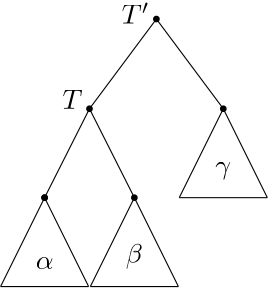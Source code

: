 <?xml version="1.0"?>
<!DOCTYPE ipe SYSTEM "ipe.dtd">
<ipe version="70005" creator="Ipe 7.1.1">
<info created="D:20140206094037" modified="D:20140206095602"/>
<ipestyle name="ipe6">
<symbol name="mark/circle(sx)" transformations="translations">
<path fill="sym-stroke">
0.6 0 0 0.6 0 0 e
0.4 0 0 0.4 0 0 e
</path>
</symbol>
<symbol name="mark/disk(sx)" transformations="translations">
<path fill="sym-stroke">
0.6 0 0 0.6 0 0 e
</path>
</symbol>
<symbol name="mark/fdisk(sfx)" transformations="translations">
<group>
<path fill="sym-fill">
0.5 0 0 0.5 0 0 e
</path>
<path fill="sym-stroke" fillrule="eofill">
0.6 0 0 0.6 0 0 e
0.4 0 0 0.4 0 0 e
</path>
</group>
</symbol>
<symbol name="mark/box(sx)" transformations="translations">
<path fill="sym-stroke" fillrule="eofill">
-0.6 -0.6 m
0.6 -0.6 l
0.6 0.6 l
-0.6 0.6 l
h
-0.4 -0.4 m
0.4 -0.4 l
0.4 0.4 l
-0.4 0.4 l
h
</path>
</symbol>
<symbol name="mark/square(sx)" transformations="translations">
<path fill="sym-stroke">
-0.6 -0.6 m
0.6 -0.6 l
0.6 0.6 l
-0.6 0.6 l
h
</path>
</symbol>
<symbol name="mark/fsquare(sfx)" transformations="translations">
<group>
<path fill="sym-fill">
-0.5 -0.5 m
0.5 -0.5 l
0.5 0.5 l
-0.5 0.5 l
h
</path>
<path fill="sym-stroke" fillrule="eofill">
-0.6 -0.6 m
0.6 -0.6 l
0.6 0.6 l
-0.6 0.6 l
0 -0.4 m
0.4 -0.4 l
0.4 0.4 l
-0.4 0.4 l
h
</path>
</group>
</symbol>
<symbol name="mark/cross(sx)" transformations="translations">
<group>
<path fill="sym-stroke">
-0.43 -0.57 m
0.57 0.43 l
0.43 0.57 l
-0.57 -0.43 l
h
</path>
<path fill="sym-stroke">
-0.43 0.57 m
0.57 -0.43 l
0.43 -0.57 l
-0.57 0.43 l
h
</path>
</group>
</symbol>
<pen name="heavier" value="0.8"/>
<pen name="fat" value="1.2"/>
<pen name="ultrafat" value="2"/>
<symbolsize name="large" value="5"/>
<symbolsize name="small" value="2"/>
<symbolsize name="tiny" value="1.1"/>
<arrowsize name="large" value="10"/>
<arrowsize name="small" value="5"/>
<arrowsize name="tiny" value="3"/>
<color name="red" value="1 0 0"/>
<color name="green" value="0 1 0"/>
<color name="blue" value="0 0 1"/>
<color name="yellow" value="1 1 0"/>
<color name="gray1" value="0.125"/>
<color name="gray2" value="0.25"/>
<color name="gray3" value="0.375"/>
<color name="gray4" value="0.5"/>
<color name="gray5" value="0.625"/>
<color name="gray6" value="0.75"/>
<color name="gray7" value="0.875"/>
<dashstyle name="dashed" value="[4] 0"/>
<dashstyle name="dotted" value="[1 3] 0"/>
<dashstyle name="dash dotted" value="[4 2 1 2] 0"/>
<dashstyle name="dash dot dotted" value="[4 2 1 2 1 2] 0"/>
<textsize name="large" value="\large"/>
<textsize name="small" value="\small"/>
<textsize name="tiny" value="\tiny"/>
<textsize name="Large" value="\Large"/>
<textsize name="LARGE" value="\LARGE"/>
<textsize name="huge" value="\huge"/>
<textsize name="Huge" value="\Huge"/>
<textsize name="footnote" value="\footnotesize"/>
<textstyle name="center" begin="\begin{center}" end="\end{center}"/>
<textstyle name="itemize" begin="\begin{itemize}" end="\end{itemize}"/>
<textstyle name="item" begin="\begin{itemize}\item{}" end="\end{itemize}"/>
</ipestyle>
<page>
<layer name="alpha"/>
<view layers="alpha" active="alpha"/>
<use layer="alpha" matrix="1 0 0 1 331.058 108.155" name="mark/disk(sx)" pos="-215.845 16.1429" size="2" stroke="black"/>
<path matrix="1 0 0 1 331.058 108.155" stroke="black" pen="0.4">
-215.845 16.1429 m
-191.759 -16.156 l
</path>
<path matrix="1 0 0 1 331.058 108.155" stroke="black" pen="0.4">
-215.845 16.1429 m
-239.931 -16.156 l
</path>
<text matrix="1 0 0 1 331.058 108.155" transformations="translations" pos="-249.688 -16.156" stroke="black" type="label" valign="bottom" size="10">$T$</text>
<use matrix="1 0 0 1 331.058 108.155" name="mark/disk(sx)" pos="-239.931 -16.156" size="2" stroke="black"/>
<group matrix="1 0 0 1 331.058 108.155">
<use name="mark/disk(sx)" pos="-256.09 -48.1665" size="2" stroke="black"/>
<path stroke="black" pen="0.4">
-239.931 -16.156 m
-256.09 -48.1665 l
</path>
</group>
<group matrix="1 0 0 1 331.058 108.155">
<use name="mark/disk(sx)" pos="-223.771 -48.1665" size="2" stroke="black"/>
<path stroke="black" pen="0.4">
-239.931 -16.156 m
-223.771 -48.1665 l
</path>
</group>
<text matrix="1 0 0 1 331.058 108.155" transformations="translations" pos="-228.345 14.5013" stroke="black" type="label" valign="bottom" size="10">$T&apos;$</text>
<use matrix="1 0 0 1 331.058 108.155" name="mark/disk(sx)" pos="-191.759 -16.156" size="2" stroke="black"/>
<use matrix="1 0 0 1 331.058 108.155" name="mark/disk(sx)" pos="-256.09 -48.1665" size="2" stroke="black"/>
<path matrix="1 0 0 1 331.058 108.155" stroke="black" pen="0.4">
-256.09 -48.1665 m
-271.945 -80.177 l
-256.09 -48.1665 m
-240.235 -80.177 l
-271.945 -80.177 m
-240.235 -80.177 l
</path>
<text matrix="1 0 0 1 331.058 108.155" transformations="translations" pos="-259.295 -73.8326" stroke="black" type="label" valign="bottom" size="10">$\alpha$</text>
<path matrix="1 0 0 1 331.058 108.155" stroke="black" pen="0.4">
-223.771 -48.1665 m
-239.626 -80.177 l
-223.771 -48.1665 m
-207.916 -80.177 l
-239.626 -80.177 m
-207.916 -80.177 l
</path>
<text matrix="1 0 0 1 331.058 108.155" transformations="translations" pos="-226.851 -73.5442" stroke="black" type="label" valign="bottom" size="10">$\beta$</text>
<path matrix="1 0 0 1 331.058 108.155" stroke="black" pen="0.4">
-191.759 -16.156 m
-207.613 -48.1665 l
-191.759 -16.156 m
-175.904 -48.1665 l
-207.613 -48.1665 m
-175.904 -48.1665 l
</path>
<text matrix="1 0 0 1 331.058 108.155" transformations="translations" pos="-194.614 -41.5337" stroke="black" type="label" valign="bottom" size="10">$\gamma$</text>
</page>
</ipe>
